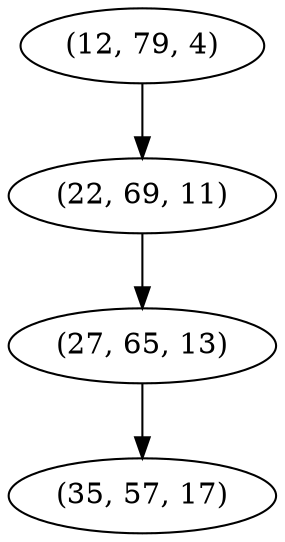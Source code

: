 digraph tree {
    "(12, 79, 4)";
    "(22, 69, 11)";
    "(27, 65, 13)";
    "(35, 57, 17)";
    "(12, 79, 4)" -> "(22, 69, 11)";
    "(22, 69, 11)" -> "(27, 65, 13)";
    "(27, 65, 13)" -> "(35, 57, 17)";
}
